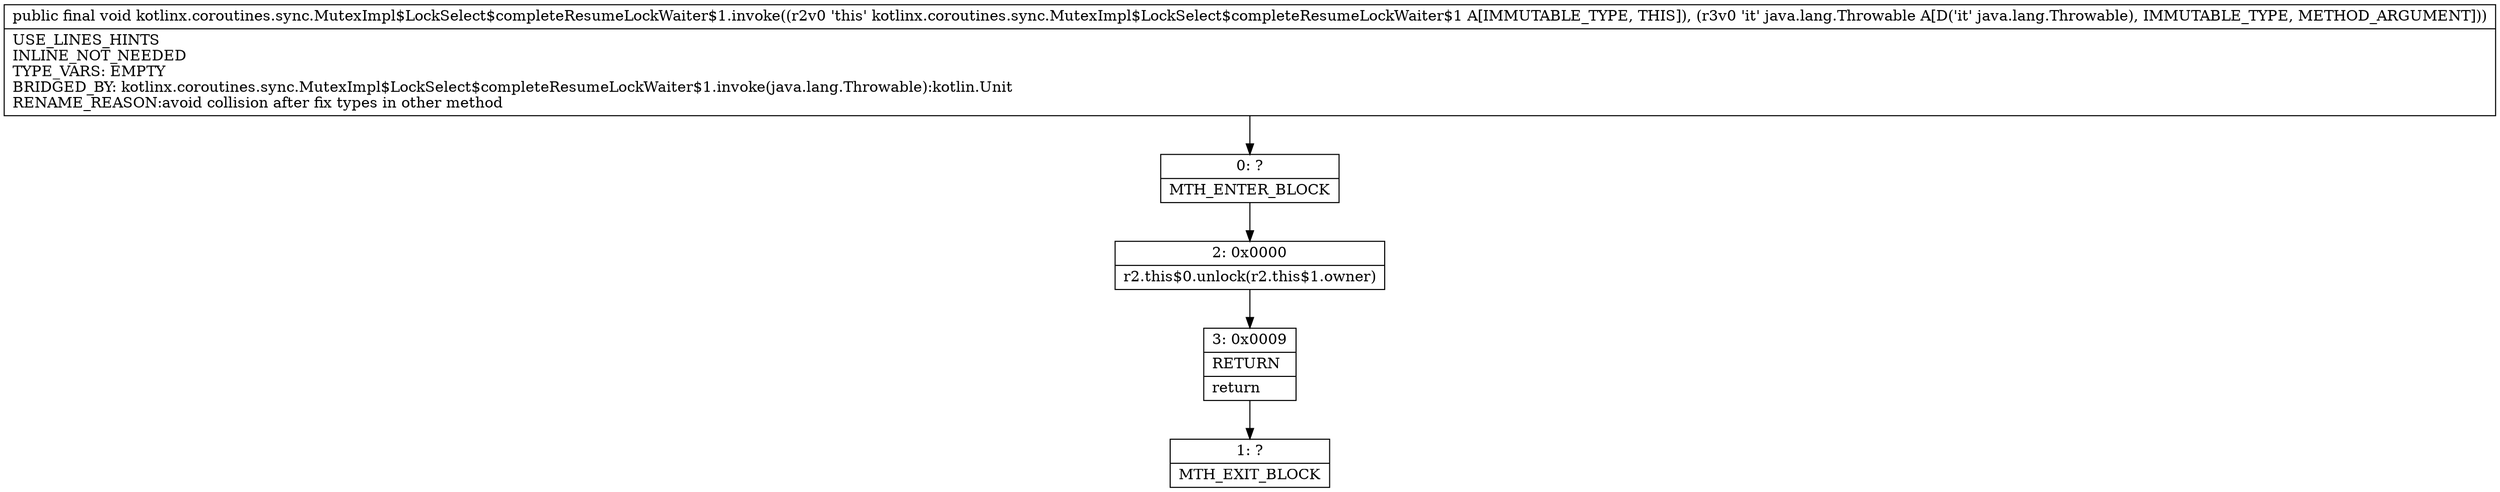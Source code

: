 digraph "CFG forkotlinx.coroutines.sync.MutexImpl$LockSelect$completeResumeLockWaiter$1.invoke(Ljava\/lang\/Throwable;)V" {
Node_0 [shape=record,label="{0\:\ ?|MTH_ENTER_BLOCK\l}"];
Node_2 [shape=record,label="{2\:\ 0x0000|r2.this$0.unlock(r2.this$1.owner)\l}"];
Node_3 [shape=record,label="{3\:\ 0x0009|RETURN\l|return\l}"];
Node_1 [shape=record,label="{1\:\ ?|MTH_EXIT_BLOCK\l}"];
MethodNode[shape=record,label="{public final void kotlinx.coroutines.sync.MutexImpl$LockSelect$completeResumeLockWaiter$1.invoke((r2v0 'this' kotlinx.coroutines.sync.MutexImpl$LockSelect$completeResumeLockWaiter$1 A[IMMUTABLE_TYPE, THIS]), (r3v0 'it' java.lang.Throwable A[D('it' java.lang.Throwable), IMMUTABLE_TYPE, METHOD_ARGUMENT]))  | USE_LINES_HINTS\lINLINE_NOT_NEEDED\lTYPE_VARS: EMPTY\lBRIDGED_BY: kotlinx.coroutines.sync.MutexImpl$LockSelect$completeResumeLockWaiter$1.invoke(java.lang.Throwable):kotlin.Unit\lRENAME_REASON:avoid collision after fix types in other method\l}"];
MethodNode -> Node_0;Node_0 -> Node_2;
Node_2 -> Node_3;
Node_3 -> Node_1;
}

